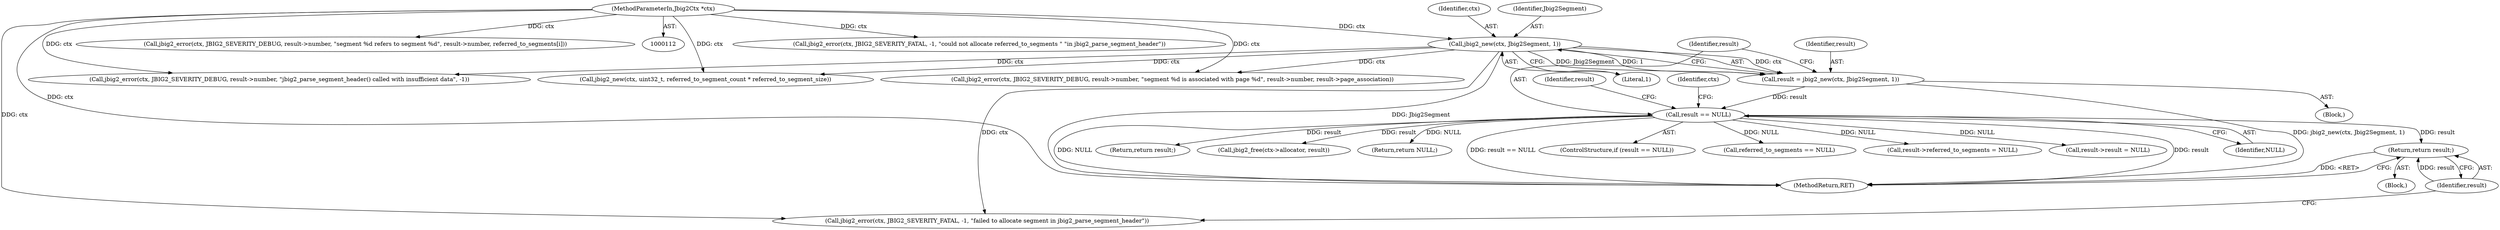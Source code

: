 digraph "0_ghostscript_e698d5c11d27212aa1098bc5b1673a3378563092_11@pointer" {
"1000149" [label="(Return,return result;)"];
"1000150" [label="(Identifier,result)"];
"1000139" [label="(Call,result == NULL)"];
"1000132" [label="(Call,result = jbig2_new(ctx, Jbig2Segment, 1))"];
"1000134" [label="(Call,jbig2_new(ctx, Jbig2Segment, 1))"];
"1000113" [label="(MethodParameterIn,Jbig2Ctx *ctx)"];
"1000150" [label="(Identifier,result)"];
"1000117" [label="(Block,)"];
"1000136" [label="(Identifier,Jbig2Segment)"];
"1000385" [label="(Call,jbig2_error(ctx, JBIG2_SEVERITY_DEBUG, result->number, \"segment %d is associated with page %d\", result->number, result->page_association))"];
"1000138" [label="(ControlStructure,if (result == NULL))"];
"1000139" [label="(Call,result == NULL)"];
"1000133" [label="(Identifier,result)"];
"1000144" [label="(Identifier,ctx)"];
"1000284" [label="(Call,referred_to_segments == NULL)"];
"1000137" [label="(Literal,1)"];
"1000142" [label="(Block,)"];
"1000153" [label="(Identifier,result)"];
"1000352" [label="(Call,result->referred_to_segments = NULL)"];
"1000143" [label="(Call,jbig2_error(ctx, JBIG2_SEVERITY_FATAL, -1, \"failed to allocate segment in jbig2_parse_segment_header\"))"];
"1000288" [label="(Call,jbig2_error(ctx, JBIG2_SEVERITY_FATAL, -1, \"could not allocate referred_to_segments \" \"in jbig2_parse_segment_header\"))"];
"1000134" [label="(Call,jbig2_new(ctx, Jbig2Segment, 1))"];
"1000113" [label="(MethodParameterIn,Jbig2Ctx *ctx)"];
"1000412" [label="(Call,result->result = NULL)"];
"1000140" [label="(Identifier,result)"];
"1000419" [label="(MethodReturn,RET)"];
"1000255" [label="(Call,jbig2_error(ctx, JBIG2_SEVERITY_DEBUG, result->number, \"jbig2_parse_segment_header() called with insufficient data\", -1))"];
"1000277" [label="(Call,jbig2_new(ctx, uint32_t, referred_to_segment_count * referred_to_segment_size))"];
"1000141" [label="(Identifier,NULL)"];
"1000417" [label="(Return,return result;)"];
"1000149" [label="(Return,return result;)"];
"1000264" [label="(Call,jbig2_free(ctx->allocator, result))"];
"1000135" [label="(Identifier,ctx)"];
"1000269" [label="(Return,return NULL;)"];
"1000332" [label="(Call,jbig2_error(ctx, JBIG2_SEVERITY_DEBUG, result->number, \"segment %d refers to segment %d\", result->number, referred_to_segments[i]))"];
"1000132" [label="(Call,result = jbig2_new(ctx, Jbig2Segment, 1))"];
"1000149" -> "1000142"  [label="AST: "];
"1000149" -> "1000150"  [label="CFG: "];
"1000150" -> "1000149"  [label="AST: "];
"1000419" -> "1000149"  [label="CFG: "];
"1000149" -> "1000419"  [label="DDG: <RET>"];
"1000150" -> "1000149"  [label="DDG: result"];
"1000139" -> "1000149"  [label="DDG: result"];
"1000150" -> "1000143"  [label="CFG: "];
"1000139" -> "1000138"  [label="AST: "];
"1000139" -> "1000141"  [label="CFG: "];
"1000140" -> "1000139"  [label="AST: "];
"1000141" -> "1000139"  [label="AST: "];
"1000144" -> "1000139"  [label="CFG: "];
"1000153" -> "1000139"  [label="CFG: "];
"1000139" -> "1000419"  [label="DDG: NULL"];
"1000139" -> "1000419"  [label="DDG: result == NULL"];
"1000139" -> "1000419"  [label="DDG: result"];
"1000132" -> "1000139"  [label="DDG: result"];
"1000139" -> "1000264"  [label="DDG: result"];
"1000139" -> "1000269"  [label="DDG: NULL"];
"1000139" -> "1000284"  [label="DDG: NULL"];
"1000139" -> "1000352"  [label="DDG: NULL"];
"1000139" -> "1000412"  [label="DDG: NULL"];
"1000139" -> "1000417"  [label="DDG: result"];
"1000132" -> "1000117"  [label="AST: "];
"1000132" -> "1000134"  [label="CFG: "];
"1000133" -> "1000132"  [label="AST: "];
"1000134" -> "1000132"  [label="AST: "];
"1000140" -> "1000132"  [label="CFG: "];
"1000132" -> "1000419"  [label="DDG: jbig2_new(ctx, Jbig2Segment, 1)"];
"1000134" -> "1000132"  [label="DDG: ctx"];
"1000134" -> "1000132"  [label="DDG: Jbig2Segment"];
"1000134" -> "1000132"  [label="DDG: 1"];
"1000134" -> "1000137"  [label="CFG: "];
"1000135" -> "1000134"  [label="AST: "];
"1000136" -> "1000134"  [label="AST: "];
"1000137" -> "1000134"  [label="AST: "];
"1000134" -> "1000419"  [label="DDG: Jbig2Segment"];
"1000113" -> "1000134"  [label="DDG: ctx"];
"1000134" -> "1000143"  [label="DDG: ctx"];
"1000134" -> "1000255"  [label="DDG: ctx"];
"1000134" -> "1000277"  [label="DDG: ctx"];
"1000134" -> "1000385"  [label="DDG: ctx"];
"1000113" -> "1000112"  [label="AST: "];
"1000113" -> "1000419"  [label="DDG: ctx"];
"1000113" -> "1000143"  [label="DDG: ctx"];
"1000113" -> "1000255"  [label="DDG: ctx"];
"1000113" -> "1000277"  [label="DDG: ctx"];
"1000113" -> "1000288"  [label="DDG: ctx"];
"1000113" -> "1000332"  [label="DDG: ctx"];
"1000113" -> "1000385"  [label="DDG: ctx"];
}
